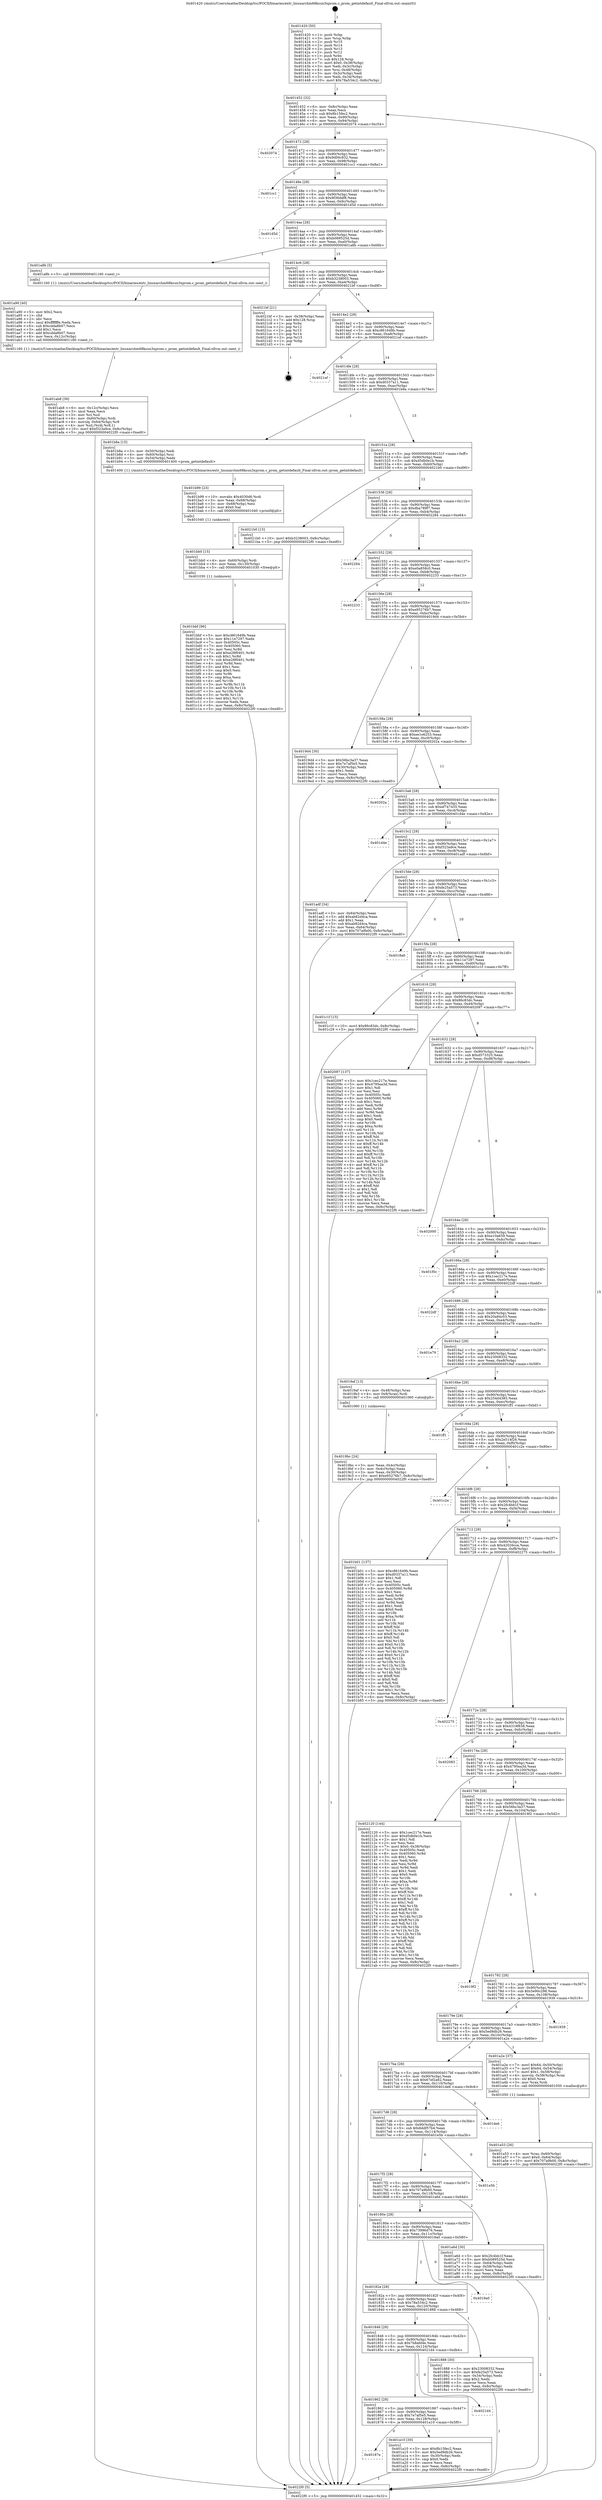 digraph "0x401420" {
  label = "0x401420 (/mnt/c/Users/mathe/Desktop/tcc/POCII/binaries/extr_linuxarchm68ksun3xprom.c_prom_getintdefault_Final-ollvm.out::main(0))"
  labelloc = "t"
  node[shape=record]

  Entry [label="",width=0.3,height=0.3,shape=circle,fillcolor=black,style=filled]
  "0x401452" [label="{
     0x401452 [32]\l
     | [instrs]\l
     &nbsp;&nbsp;0x401452 \<+6\>: mov -0x8c(%rbp),%eax\l
     &nbsp;&nbsp;0x401458 \<+2\>: mov %eax,%ecx\l
     &nbsp;&nbsp;0x40145a \<+6\>: sub $0x8b15fec2,%ecx\l
     &nbsp;&nbsp;0x401460 \<+6\>: mov %eax,-0x90(%rbp)\l
     &nbsp;&nbsp;0x401466 \<+6\>: mov %ecx,-0x94(%rbp)\l
     &nbsp;&nbsp;0x40146c \<+6\>: je 0000000000402074 \<main+0xc54\>\l
  }"]
  "0x402074" [label="{
     0x402074\l
  }", style=dashed]
  "0x401472" [label="{
     0x401472 [28]\l
     | [instrs]\l
     &nbsp;&nbsp;0x401472 \<+5\>: jmp 0000000000401477 \<main+0x57\>\l
     &nbsp;&nbsp;0x401477 \<+6\>: mov -0x90(%rbp),%eax\l
     &nbsp;&nbsp;0x40147d \<+5\>: sub $0x9d00c932,%eax\l
     &nbsp;&nbsp;0x401482 \<+6\>: mov %eax,-0x98(%rbp)\l
     &nbsp;&nbsp;0x401488 \<+6\>: je 0000000000401cc1 \<main+0x8a1\>\l
  }"]
  Exit [label="",width=0.3,height=0.3,shape=circle,fillcolor=black,style=filled,peripheries=2]
  "0x401cc1" [label="{
     0x401cc1\l
  }", style=dashed]
  "0x40148e" [label="{
     0x40148e [28]\l
     | [instrs]\l
     &nbsp;&nbsp;0x40148e \<+5\>: jmp 0000000000401493 \<main+0x73\>\l
     &nbsp;&nbsp;0x401493 \<+6\>: mov -0x90(%rbp),%eax\l
     &nbsp;&nbsp;0x401499 \<+5\>: sub $0x9f36ddf8,%eax\l
     &nbsp;&nbsp;0x40149e \<+6\>: mov %eax,-0x9c(%rbp)\l
     &nbsp;&nbsp;0x4014a4 \<+6\>: je 0000000000401d5d \<main+0x93d\>\l
  }"]
  "0x401bbf" [label="{
     0x401bbf [96]\l
     | [instrs]\l
     &nbsp;&nbsp;0x401bbf \<+5\>: mov $0xc861649b,%eax\l
     &nbsp;&nbsp;0x401bc4 \<+5\>: mov $0x11e7297,%edx\l
     &nbsp;&nbsp;0x401bc9 \<+7\>: mov 0x40505c,%esi\l
     &nbsp;&nbsp;0x401bd0 \<+7\>: mov 0x405060,%ecx\l
     &nbsp;&nbsp;0x401bd7 \<+3\>: mov %esi,%r8d\l
     &nbsp;&nbsp;0x401bda \<+7\>: add $0xe28f0401,%r8d\l
     &nbsp;&nbsp;0x401be1 \<+4\>: sub $0x1,%r8d\l
     &nbsp;&nbsp;0x401be5 \<+7\>: sub $0xe28f0401,%r8d\l
     &nbsp;&nbsp;0x401bec \<+4\>: imul %r8d,%esi\l
     &nbsp;&nbsp;0x401bf0 \<+3\>: and $0x1,%esi\l
     &nbsp;&nbsp;0x401bf3 \<+3\>: cmp $0x0,%esi\l
     &nbsp;&nbsp;0x401bf6 \<+4\>: sete %r9b\l
     &nbsp;&nbsp;0x401bfa \<+3\>: cmp $0xa,%ecx\l
     &nbsp;&nbsp;0x401bfd \<+4\>: setl %r10b\l
     &nbsp;&nbsp;0x401c01 \<+3\>: mov %r9b,%r11b\l
     &nbsp;&nbsp;0x401c04 \<+3\>: and %r10b,%r11b\l
     &nbsp;&nbsp;0x401c07 \<+3\>: xor %r10b,%r9b\l
     &nbsp;&nbsp;0x401c0a \<+3\>: or %r9b,%r11b\l
     &nbsp;&nbsp;0x401c0d \<+4\>: test $0x1,%r11b\l
     &nbsp;&nbsp;0x401c11 \<+3\>: cmovne %edx,%eax\l
     &nbsp;&nbsp;0x401c14 \<+6\>: mov %eax,-0x8c(%rbp)\l
     &nbsp;&nbsp;0x401c1a \<+5\>: jmp 00000000004022f0 \<main+0xed0\>\l
  }"]
  "0x401d5d" [label="{
     0x401d5d\l
  }", style=dashed]
  "0x4014aa" [label="{
     0x4014aa [28]\l
     | [instrs]\l
     &nbsp;&nbsp;0x4014aa \<+5\>: jmp 00000000004014af \<main+0x8f\>\l
     &nbsp;&nbsp;0x4014af \<+6\>: mov -0x90(%rbp),%eax\l
     &nbsp;&nbsp;0x4014b5 \<+5\>: sub $0xb089525d,%eax\l
     &nbsp;&nbsp;0x4014ba \<+6\>: mov %eax,-0xa0(%rbp)\l
     &nbsp;&nbsp;0x4014c0 \<+6\>: je 0000000000401a8b \<main+0x66b\>\l
  }"]
  "0x401bb0" [label="{
     0x401bb0 [15]\l
     | [instrs]\l
     &nbsp;&nbsp;0x401bb0 \<+4\>: mov -0x60(%rbp),%rdi\l
     &nbsp;&nbsp;0x401bb4 \<+6\>: mov %eax,-0x130(%rbp)\l
     &nbsp;&nbsp;0x401bba \<+5\>: call 0000000000401030 \<free@plt\>\l
     | [calls]\l
     &nbsp;&nbsp;0x401030 \{1\} (unknown)\l
  }"]
  "0x401a8b" [label="{
     0x401a8b [5]\l
     | [instrs]\l
     &nbsp;&nbsp;0x401a8b \<+5\>: call 0000000000401160 \<next_i\>\l
     | [calls]\l
     &nbsp;&nbsp;0x401160 \{1\} (/mnt/c/Users/mathe/Desktop/tcc/POCII/binaries/extr_linuxarchm68ksun3xprom.c_prom_getintdefault_Final-ollvm.out::next_i)\l
  }"]
  "0x4014c6" [label="{
     0x4014c6 [28]\l
     | [instrs]\l
     &nbsp;&nbsp;0x4014c6 \<+5\>: jmp 00000000004014cb \<main+0xab\>\l
     &nbsp;&nbsp;0x4014cb \<+6\>: mov -0x90(%rbp),%eax\l
     &nbsp;&nbsp;0x4014d1 \<+5\>: sub $0xb3238003,%eax\l
     &nbsp;&nbsp;0x4014d6 \<+6\>: mov %eax,-0xa4(%rbp)\l
     &nbsp;&nbsp;0x4014dc \<+6\>: je 00000000004021bf \<main+0xd9f\>\l
  }"]
  "0x401b99" [label="{
     0x401b99 [23]\l
     | [instrs]\l
     &nbsp;&nbsp;0x401b99 \<+10\>: movabs $0x4030d6,%rdi\l
     &nbsp;&nbsp;0x401ba3 \<+3\>: mov %eax,-0x68(%rbp)\l
     &nbsp;&nbsp;0x401ba6 \<+3\>: mov -0x68(%rbp),%esi\l
     &nbsp;&nbsp;0x401ba9 \<+2\>: mov $0x0,%al\l
     &nbsp;&nbsp;0x401bab \<+5\>: call 0000000000401040 \<printf@plt\>\l
     | [calls]\l
     &nbsp;&nbsp;0x401040 \{1\} (unknown)\l
  }"]
  "0x4021bf" [label="{
     0x4021bf [21]\l
     | [instrs]\l
     &nbsp;&nbsp;0x4021bf \<+3\>: mov -0x38(%rbp),%eax\l
     &nbsp;&nbsp;0x4021c2 \<+7\>: add $0x128,%rsp\l
     &nbsp;&nbsp;0x4021c9 \<+1\>: pop %rbx\l
     &nbsp;&nbsp;0x4021ca \<+2\>: pop %r12\l
     &nbsp;&nbsp;0x4021cc \<+2\>: pop %r13\l
     &nbsp;&nbsp;0x4021ce \<+2\>: pop %r14\l
     &nbsp;&nbsp;0x4021d0 \<+2\>: pop %r15\l
     &nbsp;&nbsp;0x4021d2 \<+1\>: pop %rbp\l
     &nbsp;&nbsp;0x4021d3 \<+1\>: ret\l
  }"]
  "0x4014e2" [label="{
     0x4014e2 [28]\l
     | [instrs]\l
     &nbsp;&nbsp;0x4014e2 \<+5\>: jmp 00000000004014e7 \<main+0xc7\>\l
     &nbsp;&nbsp;0x4014e7 \<+6\>: mov -0x90(%rbp),%eax\l
     &nbsp;&nbsp;0x4014ed \<+5\>: sub $0xc861649b,%eax\l
     &nbsp;&nbsp;0x4014f2 \<+6\>: mov %eax,-0xa8(%rbp)\l
     &nbsp;&nbsp;0x4014f8 \<+6\>: je 00000000004021ef \<main+0xdcf\>\l
  }"]
  "0x401ab8" [label="{
     0x401ab8 [39]\l
     | [instrs]\l
     &nbsp;&nbsp;0x401ab8 \<+6\>: mov -0x12c(%rbp),%ecx\l
     &nbsp;&nbsp;0x401abe \<+3\>: imul %eax,%ecx\l
     &nbsp;&nbsp;0x401ac1 \<+3\>: mov %cl,%sil\l
     &nbsp;&nbsp;0x401ac4 \<+4\>: mov -0x60(%rbp),%rdi\l
     &nbsp;&nbsp;0x401ac8 \<+4\>: movslq -0x64(%rbp),%r8\l
     &nbsp;&nbsp;0x401acc \<+4\>: mov %sil,(%rdi,%r8,1)\l
     &nbsp;&nbsp;0x401ad0 \<+10\>: movl $0xf323a9ce,-0x8c(%rbp)\l
     &nbsp;&nbsp;0x401ada \<+5\>: jmp 00000000004022f0 \<main+0xed0\>\l
  }"]
  "0x4021ef" [label="{
     0x4021ef\l
  }", style=dashed]
  "0x4014fe" [label="{
     0x4014fe [28]\l
     | [instrs]\l
     &nbsp;&nbsp;0x4014fe \<+5\>: jmp 0000000000401503 \<main+0xe3\>\l
     &nbsp;&nbsp;0x401503 \<+6\>: mov -0x90(%rbp),%eax\l
     &nbsp;&nbsp;0x401509 \<+5\>: sub $0xd0337a11,%eax\l
     &nbsp;&nbsp;0x40150e \<+6\>: mov %eax,-0xac(%rbp)\l
     &nbsp;&nbsp;0x401514 \<+6\>: je 0000000000401b8a \<main+0x76a\>\l
  }"]
  "0x401a90" [label="{
     0x401a90 [40]\l
     | [instrs]\l
     &nbsp;&nbsp;0x401a90 \<+5\>: mov $0x2,%ecx\l
     &nbsp;&nbsp;0x401a95 \<+1\>: cltd\l
     &nbsp;&nbsp;0x401a96 \<+2\>: idiv %ecx\l
     &nbsp;&nbsp;0x401a98 \<+6\>: imul $0xfffffffe,%edx,%ecx\l
     &nbsp;&nbsp;0x401a9e \<+6\>: sub $0xcdda8b07,%ecx\l
     &nbsp;&nbsp;0x401aa4 \<+3\>: add $0x1,%ecx\l
     &nbsp;&nbsp;0x401aa7 \<+6\>: add $0xcdda8b07,%ecx\l
     &nbsp;&nbsp;0x401aad \<+6\>: mov %ecx,-0x12c(%rbp)\l
     &nbsp;&nbsp;0x401ab3 \<+5\>: call 0000000000401160 \<next_i\>\l
     | [calls]\l
     &nbsp;&nbsp;0x401160 \{1\} (/mnt/c/Users/mathe/Desktop/tcc/POCII/binaries/extr_linuxarchm68ksun3xprom.c_prom_getintdefault_Final-ollvm.out::next_i)\l
  }"]
  "0x401b8a" [label="{
     0x401b8a [15]\l
     | [instrs]\l
     &nbsp;&nbsp;0x401b8a \<+3\>: mov -0x50(%rbp),%edi\l
     &nbsp;&nbsp;0x401b8d \<+4\>: mov -0x60(%rbp),%rsi\l
     &nbsp;&nbsp;0x401b91 \<+3\>: mov -0x54(%rbp),%edx\l
     &nbsp;&nbsp;0x401b94 \<+5\>: call 0000000000401400 \<prom_getintdefault\>\l
     | [calls]\l
     &nbsp;&nbsp;0x401400 \{1\} (/mnt/c/Users/mathe/Desktop/tcc/POCII/binaries/extr_linuxarchm68ksun3xprom.c_prom_getintdefault_Final-ollvm.out::prom_getintdefault)\l
  }"]
  "0x40151a" [label="{
     0x40151a [28]\l
     | [instrs]\l
     &nbsp;&nbsp;0x40151a \<+5\>: jmp 000000000040151f \<main+0xff\>\l
     &nbsp;&nbsp;0x40151f \<+6\>: mov -0x90(%rbp),%eax\l
     &nbsp;&nbsp;0x401525 \<+5\>: sub $0xd5db0e1b,%eax\l
     &nbsp;&nbsp;0x40152a \<+6\>: mov %eax,-0xb0(%rbp)\l
     &nbsp;&nbsp;0x401530 \<+6\>: je 00000000004021b0 \<main+0xd90\>\l
  }"]
  "0x401a53" [label="{
     0x401a53 [26]\l
     | [instrs]\l
     &nbsp;&nbsp;0x401a53 \<+4\>: mov %rax,-0x60(%rbp)\l
     &nbsp;&nbsp;0x401a57 \<+7\>: movl $0x0,-0x64(%rbp)\l
     &nbsp;&nbsp;0x401a5e \<+10\>: movl $0x707a9b00,-0x8c(%rbp)\l
     &nbsp;&nbsp;0x401a68 \<+5\>: jmp 00000000004022f0 \<main+0xed0\>\l
  }"]
  "0x4021b0" [label="{
     0x4021b0 [15]\l
     | [instrs]\l
     &nbsp;&nbsp;0x4021b0 \<+10\>: movl $0xb3238003,-0x8c(%rbp)\l
     &nbsp;&nbsp;0x4021ba \<+5\>: jmp 00000000004022f0 \<main+0xed0\>\l
  }"]
  "0x401536" [label="{
     0x401536 [28]\l
     | [instrs]\l
     &nbsp;&nbsp;0x401536 \<+5\>: jmp 000000000040153b \<main+0x11b\>\l
     &nbsp;&nbsp;0x40153b \<+6\>: mov -0x90(%rbp),%eax\l
     &nbsp;&nbsp;0x401541 \<+5\>: sub $0xdba789f7,%eax\l
     &nbsp;&nbsp;0x401546 \<+6\>: mov %eax,-0xb4(%rbp)\l
     &nbsp;&nbsp;0x40154c \<+6\>: je 0000000000402284 \<main+0xe64\>\l
  }"]
  "0x40187e" [label="{
     0x40187e\l
  }", style=dashed]
  "0x402284" [label="{
     0x402284\l
  }", style=dashed]
  "0x401552" [label="{
     0x401552 [28]\l
     | [instrs]\l
     &nbsp;&nbsp;0x401552 \<+5\>: jmp 0000000000401557 \<main+0x137\>\l
     &nbsp;&nbsp;0x401557 \<+6\>: mov -0x90(%rbp),%eax\l
     &nbsp;&nbsp;0x40155d \<+5\>: sub $0xe0a858c0,%eax\l
     &nbsp;&nbsp;0x401562 \<+6\>: mov %eax,-0xb8(%rbp)\l
     &nbsp;&nbsp;0x401568 \<+6\>: je 0000000000402233 \<main+0xe13\>\l
  }"]
  "0x401a10" [label="{
     0x401a10 [30]\l
     | [instrs]\l
     &nbsp;&nbsp;0x401a10 \<+5\>: mov $0x8b15fec2,%eax\l
     &nbsp;&nbsp;0x401a15 \<+5\>: mov $0x5ed9db26,%ecx\l
     &nbsp;&nbsp;0x401a1a \<+3\>: mov -0x30(%rbp),%edx\l
     &nbsp;&nbsp;0x401a1d \<+3\>: cmp $0x0,%edx\l
     &nbsp;&nbsp;0x401a20 \<+3\>: cmove %ecx,%eax\l
     &nbsp;&nbsp;0x401a23 \<+6\>: mov %eax,-0x8c(%rbp)\l
     &nbsp;&nbsp;0x401a29 \<+5\>: jmp 00000000004022f0 \<main+0xed0\>\l
  }"]
  "0x402233" [label="{
     0x402233\l
  }", style=dashed]
  "0x40156e" [label="{
     0x40156e [28]\l
     | [instrs]\l
     &nbsp;&nbsp;0x40156e \<+5\>: jmp 0000000000401573 \<main+0x153\>\l
     &nbsp;&nbsp;0x401573 \<+6\>: mov -0x90(%rbp),%eax\l
     &nbsp;&nbsp;0x401579 \<+5\>: sub $0xe95276b7,%eax\l
     &nbsp;&nbsp;0x40157e \<+6\>: mov %eax,-0xbc(%rbp)\l
     &nbsp;&nbsp;0x401584 \<+6\>: je 00000000004019d4 \<main+0x5b4\>\l
  }"]
  "0x401862" [label="{
     0x401862 [28]\l
     | [instrs]\l
     &nbsp;&nbsp;0x401862 \<+5\>: jmp 0000000000401867 \<main+0x447\>\l
     &nbsp;&nbsp;0x401867 \<+6\>: mov -0x90(%rbp),%eax\l
     &nbsp;&nbsp;0x40186d \<+5\>: sub $0x7e7af5e5,%eax\l
     &nbsp;&nbsp;0x401872 \<+6\>: mov %eax,-0x128(%rbp)\l
     &nbsp;&nbsp;0x401878 \<+6\>: je 0000000000401a10 \<main+0x5f0\>\l
  }"]
  "0x4019d4" [label="{
     0x4019d4 [30]\l
     | [instrs]\l
     &nbsp;&nbsp;0x4019d4 \<+5\>: mov $0x56bc3a37,%eax\l
     &nbsp;&nbsp;0x4019d9 \<+5\>: mov $0x7e7af5e5,%ecx\l
     &nbsp;&nbsp;0x4019de \<+3\>: mov -0x30(%rbp),%edx\l
     &nbsp;&nbsp;0x4019e1 \<+3\>: cmp $0x1,%edx\l
     &nbsp;&nbsp;0x4019e4 \<+3\>: cmovl %ecx,%eax\l
     &nbsp;&nbsp;0x4019e7 \<+6\>: mov %eax,-0x8c(%rbp)\l
     &nbsp;&nbsp;0x4019ed \<+5\>: jmp 00000000004022f0 \<main+0xed0\>\l
  }"]
  "0x40158a" [label="{
     0x40158a [28]\l
     | [instrs]\l
     &nbsp;&nbsp;0x40158a \<+5\>: jmp 000000000040158f \<main+0x16f\>\l
     &nbsp;&nbsp;0x40158f \<+6\>: mov -0x90(%rbp),%eax\l
     &nbsp;&nbsp;0x401595 \<+5\>: sub $0xee1e6253,%eax\l
     &nbsp;&nbsp;0x40159a \<+6\>: mov %eax,-0xc0(%rbp)\l
     &nbsp;&nbsp;0x4015a0 \<+6\>: je 000000000040202a \<main+0xc0a\>\l
  }"]
  "0x4021d4" [label="{
     0x4021d4\l
  }", style=dashed]
  "0x40202a" [label="{
     0x40202a\l
  }", style=dashed]
  "0x4015a6" [label="{
     0x4015a6 [28]\l
     | [instrs]\l
     &nbsp;&nbsp;0x4015a6 \<+5\>: jmp 00000000004015ab \<main+0x18b\>\l
     &nbsp;&nbsp;0x4015ab \<+6\>: mov -0x90(%rbp),%eax\l
     &nbsp;&nbsp;0x4015b1 \<+5\>: sub $0xef747435,%eax\l
     &nbsp;&nbsp;0x4015b6 \<+6\>: mov %eax,-0xc4(%rbp)\l
     &nbsp;&nbsp;0x4015bc \<+6\>: je 0000000000401d4e \<main+0x92e\>\l
  }"]
  "0x4019bc" [label="{
     0x4019bc [24]\l
     | [instrs]\l
     &nbsp;&nbsp;0x4019bc \<+3\>: mov %eax,-0x4c(%rbp)\l
     &nbsp;&nbsp;0x4019bf \<+3\>: mov -0x4c(%rbp),%eax\l
     &nbsp;&nbsp;0x4019c2 \<+3\>: mov %eax,-0x30(%rbp)\l
     &nbsp;&nbsp;0x4019c5 \<+10\>: movl $0xe95276b7,-0x8c(%rbp)\l
     &nbsp;&nbsp;0x4019cf \<+5\>: jmp 00000000004022f0 \<main+0xed0\>\l
  }"]
  "0x401d4e" [label="{
     0x401d4e\l
  }", style=dashed]
  "0x4015c2" [label="{
     0x4015c2 [28]\l
     | [instrs]\l
     &nbsp;&nbsp;0x4015c2 \<+5\>: jmp 00000000004015c7 \<main+0x1a7\>\l
     &nbsp;&nbsp;0x4015c7 \<+6\>: mov -0x90(%rbp),%eax\l
     &nbsp;&nbsp;0x4015cd \<+5\>: sub $0xf323a9ce,%eax\l
     &nbsp;&nbsp;0x4015d2 \<+6\>: mov %eax,-0xc8(%rbp)\l
     &nbsp;&nbsp;0x4015d8 \<+6\>: je 0000000000401adf \<main+0x6bf\>\l
  }"]
  "0x401420" [label="{
     0x401420 [50]\l
     | [instrs]\l
     &nbsp;&nbsp;0x401420 \<+1\>: push %rbp\l
     &nbsp;&nbsp;0x401421 \<+3\>: mov %rsp,%rbp\l
     &nbsp;&nbsp;0x401424 \<+2\>: push %r15\l
     &nbsp;&nbsp;0x401426 \<+2\>: push %r14\l
     &nbsp;&nbsp;0x401428 \<+2\>: push %r13\l
     &nbsp;&nbsp;0x40142a \<+2\>: push %r12\l
     &nbsp;&nbsp;0x40142c \<+1\>: push %rbx\l
     &nbsp;&nbsp;0x40142d \<+7\>: sub $0x128,%rsp\l
     &nbsp;&nbsp;0x401434 \<+7\>: movl $0x0,-0x38(%rbp)\l
     &nbsp;&nbsp;0x40143b \<+3\>: mov %edi,-0x3c(%rbp)\l
     &nbsp;&nbsp;0x40143e \<+4\>: mov %rsi,-0x48(%rbp)\l
     &nbsp;&nbsp;0x401442 \<+3\>: mov -0x3c(%rbp),%edi\l
     &nbsp;&nbsp;0x401445 \<+3\>: mov %edi,-0x34(%rbp)\l
     &nbsp;&nbsp;0x401448 \<+10\>: movl $0x78a534c2,-0x8c(%rbp)\l
  }"]
  "0x401adf" [label="{
     0x401adf [34]\l
     | [instrs]\l
     &nbsp;&nbsp;0x401adf \<+3\>: mov -0x64(%rbp),%eax\l
     &nbsp;&nbsp;0x401ae2 \<+5\>: add $0xab82d4ca,%eax\l
     &nbsp;&nbsp;0x401ae7 \<+3\>: add $0x1,%eax\l
     &nbsp;&nbsp;0x401aea \<+5\>: sub $0xab82d4ca,%eax\l
     &nbsp;&nbsp;0x401aef \<+3\>: mov %eax,-0x64(%rbp)\l
     &nbsp;&nbsp;0x401af2 \<+10\>: movl $0x707a9b00,-0x8c(%rbp)\l
     &nbsp;&nbsp;0x401afc \<+5\>: jmp 00000000004022f0 \<main+0xed0\>\l
  }"]
  "0x4015de" [label="{
     0x4015de [28]\l
     | [instrs]\l
     &nbsp;&nbsp;0x4015de \<+5\>: jmp 00000000004015e3 \<main+0x1c3\>\l
     &nbsp;&nbsp;0x4015e3 \<+6\>: mov -0x90(%rbp),%eax\l
     &nbsp;&nbsp;0x4015e9 \<+5\>: sub $0xfe25a573,%eax\l
     &nbsp;&nbsp;0x4015ee \<+6\>: mov %eax,-0xcc(%rbp)\l
     &nbsp;&nbsp;0x4015f4 \<+6\>: je 00000000004018a6 \<main+0x486\>\l
  }"]
  "0x4022f0" [label="{
     0x4022f0 [5]\l
     | [instrs]\l
     &nbsp;&nbsp;0x4022f0 \<+5\>: jmp 0000000000401452 \<main+0x32\>\l
  }"]
  "0x4018a6" [label="{
     0x4018a6\l
  }", style=dashed]
  "0x4015fa" [label="{
     0x4015fa [28]\l
     | [instrs]\l
     &nbsp;&nbsp;0x4015fa \<+5\>: jmp 00000000004015ff \<main+0x1df\>\l
     &nbsp;&nbsp;0x4015ff \<+6\>: mov -0x90(%rbp),%eax\l
     &nbsp;&nbsp;0x401605 \<+5\>: sub $0x11e7297,%eax\l
     &nbsp;&nbsp;0x40160a \<+6\>: mov %eax,-0xd0(%rbp)\l
     &nbsp;&nbsp;0x401610 \<+6\>: je 0000000000401c1f \<main+0x7ff\>\l
  }"]
  "0x401846" [label="{
     0x401846 [28]\l
     | [instrs]\l
     &nbsp;&nbsp;0x401846 \<+5\>: jmp 000000000040184b \<main+0x42b\>\l
     &nbsp;&nbsp;0x40184b \<+6\>: mov -0x90(%rbp),%eax\l
     &nbsp;&nbsp;0x401851 \<+5\>: sub $0x7b8afd4e,%eax\l
     &nbsp;&nbsp;0x401856 \<+6\>: mov %eax,-0x124(%rbp)\l
     &nbsp;&nbsp;0x40185c \<+6\>: je 00000000004021d4 \<main+0xdb4\>\l
  }"]
  "0x401c1f" [label="{
     0x401c1f [15]\l
     | [instrs]\l
     &nbsp;&nbsp;0x401c1f \<+10\>: movl $0x86c83dc,-0x8c(%rbp)\l
     &nbsp;&nbsp;0x401c29 \<+5\>: jmp 00000000004022f0 \<main+0xed0\>\l
  }"]
  "0x401616" [label="{
     0x401616 [28]\l
     | [instrs]\l
     &nbsp;&nbsp;0x401616 \<+5\>: jmp 000000000040161b \<main+0x1fb\>\l
     &nbsp;&nbsp;0x40161b \<+6\>: mov -0x90(%rbp),%eax\l
     &nbsp;&nbsp;0x401621 \<+5\>: sub $0x86c83dc,%eax\l
     &nbsp;&nbsp;0x401626 \<+6\>: mov %eax,-0xd4(%rbp)\l
     &nbsp;&nbsp;0x40162c \<+6\>: je 0000000000402097 \<main+0xc77\>\l
  }"]
  "0x401888" [label="{
     0x401888 [30]\l
     | [instrs]\l
     &nbsp;&nbsp;0x401888 \<+5\>: mov $0x23008332,%eax\l
     &nbsp;&nbsp;0x40188d \<+5\>: mov $0xfe25a573,%ecx\l
     &nbsp;&nbsp;0x401892 \<+3\>: mov -0x34(%rbp),%edx\l
     &nbsp;&nbsp;0x401895 \<+3\>: cmp $0x2,%edx\l
     &nbsp;&nbsp;0x401898 \<+3\>: cmovne %ecx,%eax\l
     &nbsp;&nbsp;0x40189b \<+6\>: mov %eax,-0x8c(%rbp)\l
     &nbsp;&nbsp;0x4018a1 \<+5\>: jmp 00000000004022f0 \<main+0xed0\>\l
  }"]
  "0x402097" [label="{
     0x402097 [137]\l
     | [instrs]\l
     &nbsp;&nbsp;0x402097 \<+5\>: mov $0x1cec217e,%eax\l
     &nbsp;&nbsp;0x40209c \<+5\>: mov $0x4795ea3d,%ecx\l
     &nbsp;&nbsp;0x4020a1 \<+2\>: mov $0x1,%dl\l
     &nbsp;&nbsp;0x4020a3 \<+2\>: xor %esi,%esi\l
     &nbsp;&nbsp;0x4020a5 \<+7\>: mov 0x40505c,%edi\l
     &nbsp;&nbsp;0x4020ac \<+8\>: mov 0x405060,%r8d\l
     &nbsp;&nbsp;0x4020b4 \<+3\>: sub $0x1,%esi\l
     &nbsp;&nbsp;0x4020b7 \<+3\>: mov %edi,%r9d\l
     &nbsp;&nbsp;0x4020ba \<+3\>: add %esi,%r9d\l
     &nbsp;&nbsp;0x4020bd \<+4\>: imul %r9d,%edi\l
     &nbsp;&nbsp;0x4020c1 \<+3\>: and $0x1,%edi\l
     &nbsp;&nbsp;0x4020c4 \<+3\>: cmp $0x0,%edi\l
     &nbsp;&nbsp;0x4020c7 \<+4\>: sete %r10b\l
     &nbsp;&nbsp;0x4020cb \<+4\>: cmp $0xa,%r8d\l
     &nbsp;&nbsp;0x4020cf \<+4\>: setl %r11b\l
     &nbsp;&nbsp;0x4020d3 \<+3\>: mov %r10b,%bl\l
     &nbsp;&nbsp;0x4020d6 \<+3\>: xor $0xff,%bl\l
     &nbsp;&nbsp;0x4020d9 \<+3\>: mov %r11b,%r14b\l
     &nbsp;&nbsp;0x4020dc \<+4\>: xor $0xff,%r14b\l
     &nbsp;&nbsp;0x4020e0 \<+3\>: xor $0x1,%dl\l
     &nbsp;&nbsp;0x4020e3 \<+3\>: mov %bl,%r15b\l
     &nbsp;&nbsp;0x4020e6 \<+4\>: and $0xff,%r15b\l
     &nbsp;&nbsp;0x4020ea \<+3\>: and %dl,%r10b\l
     &nbsp;&nbsp;0x4020ed \<+3\>: mov %r14b,%r12b\l
     &nbsp;&nbsp;0x4020f0 \<+4\>: and $0xff,%r12b\l
     &nbsp;&nbsp;0x4020f4 \<+3\>: and %dl,%r11b\l
     &nbsp;&nbsp;0x4020f7 \<+3\>: or %r10b,%r15b\l
     &nbsp;&nbsp;0x4020fa \<+3\>: or %r11b,%r12b\l
     &nbsp;&nbsp;0x4020fd \<+3\>: xor %r12b,%r15b\l
     &nbsp;&nbsp;0x402100 \<+3\>: or %r14b,%bl\l
     &nbsp;&nbsp;0x402103 \<+3\>: xor $0xff,%bl\l
     &nbsp;&nbsp;0x402106 \<+3\>: or $0x1,%dl\l
     &nbsp;&nbsp;0x402109 \<+2\>: and %dl,%bl\l
     &nbsp;&nbsp;0x40210b \<+3\>: or %bl,%r15b\l
     &nbsp;&nbsp;0x40210e \<+4\>: test $0x1,%r15b\l
     &nbsp;&nbsp;0x402112 \<+3\>: cmovne %ecx,%eax\l
     &nbsp;&nbsp;0x402115 \<+6\>: mov %eax,-0x8c(%rbp)\l
     &nbsp;&nbsp;0x40211b \<+5\>: jmp 00000000004022f0 \<main+0xed0\>\l
  }"]
  "0x401632" [label="{
     0x401632 [28]\l
     | [instrs]\l
     &nbsp;&nbsp;0x401632 \<+5\>: jmp 0000000000401637 \<main+0x217\>\l
     &nbsp;&nbsp;0x401637 \<+6\>: mov -0x90(%rbp),%eax\l
     &nbsp;&nbsp;0x40163d \<+5\>: sub $0xd573325,%eax\l
     &nbsp;&nbsp;0x401642 \<+6\>: mov %eax,-0xd8(%rbp)\l
     &nbsp;&nbsp;0x401648 \<+6\>: je 0000000000402000 \<main+0xbe0\>\l
  }"]
  "0x40182a" [label="{
     0x40182a [28]\l
     | [instrs]\l
     &nbsp;&nbsp;0x40182a \<+5\>: jmp 000000000040182f \<main+0x40f\>\l
     &nbsp;&nbsp;0x40182f \<+6\>: mov -0x90(%rbp),%eax\l
     &nbsp;&nbsp;0x401835 \<+5\>: sub $0x78a534c2,%eax\l
     &nbsp;&nbsp;0x40183a \<+6\>: mov %eax,-0x120(%rbp)\l
     &nbsp;&nbsp;0x401840 \<+6\>: je 0000000000401888 \<main+0x468\>\l
  }"]
  "0x402000" [label="{
     0x402000\l
  }", style=dashed]
  "0x40164e" [label="{
     0x40164e [28]\l
     | [instrs]\l
     &nbsp;&nbsp;0x40164e \<+5\>: jmp 0000000000401653 \<main+0x233\>\l
     &nbsp;&nbsp;0x401653 \<+6\>: mov -0x90(%rbp),%eax\l
     &nbsp;&nbsp;0x401659 \<+5\>: sub $0xe10a659,%eax\l
     &nbsp;&nbsp;0x40165e \<+6\>: mov %eax,-0xdc(%rbp)\l
     &nbsp;&nbsp;0x401664 \<+6\>: je 0000000000401f0c \<main+0xaec\>\l
  }"]
  "0x4019a0" [label="{
     0x4019a0\l
  }", style=dashed]
  "0x401f0c" [label="{
     0x401f0c\l
  }", style=dashed]
  "0x40166a" [label="{
     0x40166a [28]\l
     | [instrs]\l
     &nbsp;&nbsp;0x40166a \<+5\>: jmp 000000000040166f \<main+0x24f\>\l
     &nbsp;&nbsp;0x40166f \<+6\>: mov -0x90(%rbp),%eax\l
     &nbsp;&nbsp;0x401675 \<+5\>: sub $0x1cec217e,%eax\l
     &nbsp;&nbsp;0x40167a \<+6\>: mov %eax,-0xe0(%rbp)\l
     &nbsp;&nbsp;0x401680 \<+6\>: je 00000000004022df \<main+0xebf\>\l
  }"]
  "0x40180e" [label="{
     0x40180e [28]\l
     | [instrs]\l
     &nbsp;&nbsp;0x40180e \<+5\>: jmp 0000000000401813 \<main+0x3f3\>\l
     &nbsp;&nbsp;0x401813 \<+6\>: mov -0x90(%rbp),%eax\l
     &nbsp;&nbsp;0x401819 \<+5\>: sub $0x73996d76,%eax\l
     &nbsp;&nbsp;0x40181e \<+6\>: mov %eax,-0x11c(%rbp)\l
     &nbsp;&nbsp;0x401824 \<+6\>: je 00000000004019a0 \<main+0x580\>\l
  }"]
  "0x4022df" [label="{
     0x4022df\l
  }", style=dashed]
  "0x401686" [label="{
     0x401686 [28]\l
     | [instrs]\l
     &nbsp;&nbsp;0x401686 \<+5\>: jmp 000000000040168b \<main+0x26b\>\l
     &nbsp;&nbsp;0x40168b \<+6\>: mov -0x90(%rbp),%eax\l
     &nbsp;&nbsp;0x401691 \<+5\>: sub $0x20a84c03,%eax\l
     &nbsp;&nbsp;0x401696 \<+6\>: mov %eax,-0xe4(%rbp)\l
     &nbsp;&nbsp;0x40169c \<+6\>: je 0000000000401e79 \<main+0xa59\>\l
  }"]
  "0x401a6d" [label="{
     0x401a6d [30]\l
     | [instrs]\l
     &nbsp;&nbsp;0x401a6d \<+5\>: mov $0x2fc4bb1f,%eax\l
     &nbsp;&nbsp;0x401a72 \<+5\>: mov $0xb089525d,%ecx\l
     &nbsp;&nbsp;0x401a77 \<+3\>: mov -0x64(%rbp),%edx\l
     &nbsp;&nbsp;0x401a7a \<+3\>: cmp -0x58(%rbp),%edx\l
     &nbsp;&nbsp;0x401a7d \<+3\>: cmovl %ecx,%eax\l
     &nbsp;&nbsp;0x401a80 \<+6\>: mov %eax,-0x8c(%rbp)\l
     &nbsp;&nbsp;0x401a86 \<+5\>: jmp 00000000004022f0 \<main+0xed0\>\l
  }"]
  "0x401e79" [label="{
     0x401e79\l
  }", style=dashed]
  "0x4016a2" [label="{
     0x4016a2 [28]\l
     | [instrs]\l
     &nbsp;&nbsp;0x4016a2 \<+5\>: jmp 00000000004016a7 \<main+0x287\>\l
     &nbsp;&nbsp;0x4016a7 \<+6\>: mov -0x90(%rbp),%eax\l
     &nbsp;&nbsp;0x4016ad \<+5\>: sub $0x23008332,%eax\l
     &nbsp;&nbsp;0x4016b2 \<+6\>: mov %eax,-0xe8(%rbp)\l
     &nbsp;&nbsp;0x4016b8 \<+6\>: je 00000000004019af \<main+0x58f\>\l
  }"]
  "0x4017f2" [label="{
     0x4017f2 [28]\l
     | [instrs]\l
     &nbsp;&nbsp;0x4017f2 \<+5\>: jmp 00000000004017f7 \<main+0x3d7\>\l
     &nbsp;&nbsp;0x4017f7 \<+6\>: mov -0x90(%rbp),%eax\l
     &nbsp;&nbsp;0x4017fd \<+5\>: sub $0x707a9b00,%eax\l
     &nbsp;&nbsp;0x401802 \<+6\>: mov %eax,-0x118(%rbp)\l
     &nbsp;&nbsp;0x401808 \<+6\>: je 0000000000401a6d \<main+0x64d\>\l
  }"]
  "0x4019af" [label="{
     0x4019af [13]\l
     | [instrs]\l
     &nbsp;&nbsp;0x4019af \<+4\>: mov -0x48(%rbp),%rax\l
     &nbsp;&nbsp;0x4019b3 \<+4\>: mov 0x8(%rax),%rdi\l
     &nbsp;&nbsp;0x4019b7 \<+5\>: call 0000000000401060 \<atoi@plt\>\l
     | [calls]\l
     &nbsp;&nbsp;0x401060 \{1\} (unknown)\l
  }"]
  "0x4016be" [label="{
     0x4016be [28]\l
     | [instrs]\l
     &nbsp;&nbsp;0x4016be \<+5\>: jmp 00000000004016c3 \<main+0x2a3\>\l
     &nbsp;&nbsp;0x4016c3 \<+6\>: mov -0x90(%rbp),%eax\l
     &nbsp;&nbsp;0x4016c9 \<+5\>: sub $0x254d4385,%eax\l
     &nbsp;&nbsp;0x4016ce \<+6\>: mov %eax,-0xec(%rbp)\l
     &nbsp;&nbsp;0x4016d4 \<+6\>: je 0000000000401ff1 \<main+0xbd1\>\l
  }"]
  "0x401e5b" [label="{
     0x401e5b\l
  }", style=dashed]
  "0x401ff1" [label="{
     0x401ff1\l
  }", style=dashed]
  "0x4016da" [label="{
     0x4016da [28]\l
     | [instrs]\l
     &nbsp;&nbsp;0x4016da \<+5\>: jmp 00000000004016df \<main+0x2bf\>\l
     &nbsp;&nbsp;0x4016df \<+6\>: mov -0x90(%rbp),%eax\l
     &nbsp;&nbsp;0x4016e5 \<+5\>: sub $0x2e514f26,%eax\l
     &nbsp;&nbsp;0x4016ea \<+6\>: mov %eax,-0xf0(%rbp)\l
     &nbsp;&nbsp;0x4016f0 \<+6\>: je 0000000000401c2e \<main+0x80e\>\l
  }"]
  "0x4017d6" [label="{
     0x4017d6 [28]\l
     | [instrs]\l
     &nbsp;&nbsp;0x4017d6 \<+5\>: jmp 00000000004017db \<main+0x3bb\>\l
     &nbsp;&nbsp;0x4017db \<+6\>: mov -0x90(%rbp),%eax\l
     &nbsp;&nbsp;0x4017e1 \<+5\>: sub $0x6ddf57b4,%eax\l
     &nbsp;&nbsp;0x4017e6 \<+6\>: mov %eax,-0x114(%rbp)\l
     &nbsp;&nbsp;0x4017ec \<+6\>: je 0000000000401e5b \<main+0xa3b\>\l
  }"]
  "0x401c2e" [label="{
     0x401c2e\l
  }", style=dashed]
  "0x4016f6" [label="{
     0x4016f6 [28]\l
     | [instrs]\l
     &nbsp;&nbsp;0x4016f6 \<+5\>: jmp 00000000004016fb \<main+0x2db\>\l
     &nbsp;&nbsp;0x4016fb \<+6\>: mov -0x90(%rbp),%eax\l
     &nbsp;&nbsp;0x401701 \<+5\>: sub $0x2fc4bb1f,%eax\l
     &nbsp;&nbsp;0x401706 \<+6\>: mov %eax,-0xf4(%rbp)\l
     &nbsp;&nbsp;0x40170c \<+6\>: je 0000000000401b01 \<main+0x6e1\>\l
  }"]
  "0x401de6" [label="{
     0x401de6\l
  }", style=dashed]
  "0x401b01" [label="{
     0x401b01 [137]\l
     | [instrs]\l
     &nbsp;&nbsp;0x401b01 \<+5\>: mov $0xc861649b,%eax\l
     &nbsp;&nbsp;0x401b06 \<+5\>: mov $0xd0337a11,%ecx\l
     &nbsp;&nbsp;0x401b0b \<+2\>: mov $0x1,%dl\l
     &nbsp;&nbsp;0x401b0d \<+2\>: xor %esi,%esi\l
     &nbsp;&nbsp;0x401b0f \<+7\>: mov 0x40505c,%edi\l
     &nbsp;&nbsp;0x401b16 \<+8\>: mov 0x405060,%r8d\l
     &nbsp;&nbsp;0x401b1e \<+3\>: sub $0x1,%esi\l
     &nbsp;&nbsp;0x401b21 \<+3\>: mov %edi,%r9d\l
     &nbsp;&nbsp;0x401b24 \<+3\>: add %esi,%r9d\l
     &nbsp;&nbsp;0x401b27 \<+4\>: imul %r9d,%edi\l
     &nbsp;&nbsp;0x401b2b \<+3\>: and $0x1,%edi\l
     &nbsp;&nbsp;0x401b2e \<+3\>: cmp $0x0,%edi\l
     &nbsp;&nbsp;0x401b31 \<+4\>: sete %r10b\l
     &nbsp;&nbsp;0x401b35 \<+4\>: cmp $0xa,%r8d\l
     &nbsp;&nbsp;0x401b39 \<+4\>: setl %r11b\l
     &nbsp;&nbsp;0x401b3d \<+3\>: mov %r10b,%bl\l
     &nbsp;&nbsp;0x401b40 \<+3\>: xor $0xff,%bl\l
     &nbsp;&nbsp;0x401b43 \<+3\>: mov %r11b,%r14b\l
     &nbsp;&nbsp;0x401b46 \<+4\>: xor $0xff,%r14b\l
     &nbsp;&nbsp;0x401b4a \<+3\>: xor $0x0,%dl\l
     &nbsp;&nbsp;0x401b4d \<+3\>: mov %bl,%r15b\l
     &nbsp;&nbsp;0x401b50 \<+4\>: and $0x0,%r15b\l
     &nbsp;&nbsp;0x401b54 \<+3\>: and %dl,%r10b\l
     &nbsp;&nbsp;0x401b57 \<+3\>: mov %r14b,%r12b\l
     &nbsp;&nbsp;0x401b5a \<+4\>: and $0x0,%r12b\l
     &nbsp;&nbsp;0x401b5e \<+3\>: and %dl,%r11b\l
     &nbsp;&nbsp;0x401b61 \<+3\>: or %r10b,%r15b\l
     &nbsp;&nbsp;0x401b64 \<+3\>: or %r11b,%r12b\l
     &nbsp;&nbsp;0x401b67 \<+3\>: xor %r12b,%r15b\l
     &nbsp;&nbsp;0x401b6a \<+3\>: or %r14b,%bl\l
     &nbsp;&nbsp;0x401b6d \<+3\>: xor $0xff,%bl\l
     &nbsp;&nbsp;0x401b70 \<+3\>: or $0x0,%dl\l
     &nbsp;&nbsp;0x401b73 \<+2\>: and %dl,%bl\l
     &nbsp;&nbsp;0x401b75 \<+3\>: or %bl,%r15b\l
     &nbsp;&nbsp;0x401b78 \<+4\>: test $0x1,%r15b\l
     &nbsp;&nbsp;0x401b7c \<+3\>: cmovne %ecx,%eax\l
     &nbsp;&nbsp;0x401b7f \<+6\>: mov %eax,-0x8c(%rbp)\l
     &nbsp;&nbsp;0x401b85 \<+5\>: jmp 00000000004022f0 \<main+0xed0\>\l
  }"]
  "0x401712" [label="{
     0x401712 [28]\l
     | [instrs]\l
     &nbsp;&nbsp;0x401712 \<+5\>: jmp 0000000000401717 \<main+0x2f7\>\l
     &nbsp;&nbsp;0x401717 \<+6\>: mov -0x90(%rbp),%eax\l
     &nbsp;&nbsp;0x40171d \<+5\>: sub $0x42026cce,%eax\l
     &nbsp;&nbsp;0x401722 \<+6\>: mov %eax,-0xf8(%rbp)\l
     &nbsp;&nbsp;0x401728 \<+6\>: je 0000000000402275 \<main+0xe55\>\l
  }"]
  "0x4017ba" [label="{
     0x4017ba [28]\l
     | [instrs]\l
     &nbsp;&nbsp;0x4017ba \<+5\>: jmp 00000000004017bf \<main+0x39f\>\l
     &nbsp;&nbsp;0x4017bf \<+6\>: mov -0x90(%rbp),%eax\l
     &nbsp;&nbsp;0x4017c5 \<+5\>: sub $0x67ef2a62,%eax\l
     &nbsp;&nbsp;0x4017ca \<+6\>: mov %eax,-0x110(%rbp)\l
     &nbsp;&nbsp;0x4017d0 \<+6\>: je 0000000000401de6 \<main+0x9c6\>\l
  }"]
  "0x402275" [label="{
     0x402275\l
  }", style=dashed]
  "0x40172e" [label="{
     0x40172e [28]\l
     | [instrs]\l
     &nbsp;&nbsp;0x40172e \<+5\>: jmp 0000000000401733 \<main+0x313\>\l
     &nbsp;&nbsp;0x401733 \<+6\>: mov -0x90(%rbp),%eax\l
     &nbsp;&nbsp;0x401739 \<+5\>: sub $0x4319f838,%eax\l
     &nbsp;&nbsp;0x40173e \<+6\>: mov %eax,-0xfc(%rbp)\l
     &nbsp;&nbsp;0x401744 \<+6\>: je 0000000000402083 \<main+0xc63\>\l
  }"]
  "0x401a2e" [label="{
     0x401a2e [37]\l
     | [instrs]\l
     &nbsp;&nbsp;0x401a2e \<+7\>: movl $0x64,-0x50(%rbp)\l
     &nbsp;&nbsp;0x401a35 \<+7\>: movl $0x64,-0x54(%rbp)\l
     &nbsp;&nbsp;0x401a3c \<+7\>: movl $0x1,-0x58(%rbp)\l
     &nbsp;&nbsp;0x401a43 \<+4\>: movslq -0x58(%rbp),%rax\l
     &nbsp;&nbsp;0x401a47 \<+4\>: shl $0x0,%rax\l
     &nbsp;&nbsp;0x401a4b \<+3\>: mov %rax,%rdi\l
     &nbsp;&nbsp;0x401a4e \<+5\>: call 0000000000401050 \<malloc@plt\>\l
     | [calls]\l
     &nbsp;&nbsp;0x401050 \{1\} (unknown)\l
  }"]
  "0x402083" [label="{
     0x402083\l
  }", style=dashed]
  "0x40174a" [label="{
     0x40174a [28]\l
     | [instrs]\l
     &nbsp;&nbsp;0x40174a \<+5\>: jmp 000000000040174f \<main+0x32f\>\l
     &nbsp;&nbsp;0x40174f \<+6\>: mov -0x90(%rbp),%eax\l
     &nbsp;&nbsp;0x401755 \<+5\>: sub $0x4795ea3d,%eax\l
     &nbsp;&nbsp;0x40175a \<+6\>: mov %eax,-0x100(%rbp)\l
     &nbsp;&nbsp;0x401760 \<+6\>: je 0000000000402120 \<main+0xd00\>\l
  }"]
  "0x40179e" [label="{
     0x40179e [28]\l
     | [instrs]\l
     &nbsp;&nbsp;0x40179e \<+5\>: jmp 00000000004017a3 \<main+0x383\>\l
     &nbsp;&nbsp;0x4017a3 \<+6\>: mov -0x90(%rbp),%eax\l
     &nbsp;&nbsp;0x4017a9 \<+5\>: sub $0x5ed9db26,%eax\l
     &nbsp;&nbsp;0x4017ae \<+6\>: mov %eax,-0x10c(%rbp)\l
     &nbsp;&nbsp;0x4017b4 \<+6\>: je 0000000000401a2e \<main+0x60e\>\l
  }"]
  "0x402120" [label="{
     0x402120 [144]\l
     | [instrs]\l
     &nbsp;&nbsp;0x402120 \<+5\>: mov $0x1cec217e,%eax\l
     &nbsp;&nbsp;0x402125 \<+5\>: mov $0xd5db0e1b,%ecx\l
     &nbsp;&nbsp;0x40212a \<+2\>: mov $0x1,%dl\l
     &nbsp;&nbsp;0x40212c \<+2\>: xor %esi,%esi\l
     &nbsp;&nbsp;0x40212e \<+7\>: movl $0x0,-0x38(%rbp)\l
     &nbsp;&nbsp;0x402135 \<+7\>: mov 0x40505c,%edi\l
     &nbsp;&nbsp;0x40213c \<+8\>: mov 0x405060,%r8d\l
     &nbsp;&nbsp;0x402144 \<+3\>: sub $0x1,%esi\l
     &nbsp;&nbsp;0x402147 \<+3\>: mov %edi,%r9d\l
     &nbsp;&nbsp;0x40214a \<+3\>: add %esi,%r9d\l
     &nbsp;&nbsp;0x40214d \<+4\>: imul %r9d,%edi\l
     &nbsp;&nbsp;0x402151 \<+3\>: and $0x1,%edi\l
     &nbsp;&nbsp;0x402154 \<+3\>: cmp $0x0,%edi\l
     &nbsp;&nbsp;0x402157 \<+4\>: sete %r10b\l
     &nbsp;&nbsp;0x40215b \<+4\>: cmp $0xa,%r8d\l
     &nbsp;&nbsp;0x40215f \<+4\>: setl %r11b\l
     &nbsp;&nbsp;0x402163 \<+3\>: mov %r10b,%bl\l
     &nbsp;&nbsp;0x402166 \<+3\>: xor $0xff,%bl\l
     &nbsp;&nbsp;0x402169 \<+3\>: mov %r11b,%r14b\l
     &nbsp;&nbsp;0x40216c \<+4\>: xor $0xff,%r14b\l
     &nbsp;&nbsp;0x402170 \<+3\>: xor $0x1,%dl\l
     &nbsp;&nbsp;0x402173 \<+3\>: mov %bl,%r15b\l
     &nbsp;&nbsp;0x402176 \<+4\>: and $0xff,%r15b\l
     &nbsp;&nbsp;0x40217a \<+3\>: and %dl,%r10b\l
     &nbsp;&nbsp;0x40217d \<+3\>: mov %r14b,%r12b\l
     &nbsp;&nbsp;0x402180 \<+4\>: and $0xff,%r12b\l
     &nbsp;&nbsp;0x402184 \<+3\>: and %dl,%r11b\l
     &nbsp;&nbsp;0x402187 \<+3\>: or %r10b,%r15b\l
     &nbsp;&nbsp;0x40218a \<+3\>: or %r11b,%r12b\l
     &nbsp;&nbsp;0x40218d \<+3\>: xor %r12b,%r15b\l
     &nbsp;&nbsp;0x402190 \<+3\>: or %r14b,%bl\l
     &nbsp;&nbsp;0x402193 \<+3\>: xor $0xff,%bl\l
     &nbsp;&nbsp;0x402196 \<+3\>: or $0x1,%dl\l
     &nbsp;&nbsp;0x402199 \<+2\>: and %dl,%bl\l
     &nbsp;&nbsp;0x40219b \<+3\>: or %bl,%r15b\l
     &nbsp;&nbsp;0x40219e \<+4\>: test $0x1,%r15b\l
     &nbsp;&nbsp;0x4021a2 \<+3\>: cmovne %ecx,%eax\l
     &nbsp;&nbsp;0x4021a5 \<+6\>: mov %eax,-0x8c(%rbp)\l
     &nbsp;&nbsp;0x4021ab \<+5\>: jmp 00000000004022f0 \<main+0xed0\>\l
  }"]
  "0x401766" [label="{
     0x401766 [28]\l
     | [instrs]\l
     &nbsp;&nbsp;0x401766 \<+5\>: jmp 000000000040176b \<main+0x34b\>\l
     &nbsp;&nbsp;0x40176b \<+6\>: mov -0x90(%rbp),%eax\l
     &nbsp;&nbsp;0x401771 \<+5\>: sub $0x56bc3a37,%eax\l
     &nbsp;&nbsp;0x401776 \<+6\>: mov %eax,-0x104(%rbp)\l
     &nbsp;&nbsp;0x40177c \<+6\>: je 00000000004019f2 \<main+0x5d2\>\l
  }"]
  "0x401939" [label="{
     0x401939\l
  }", style=dashed]
  "0x4019f2" [label="{
     0x4019f2\l
  }", style=dashed]
  "0x401782" [label="{
     0x401782 [28]\l
     | [instrs]\l
     &nbsp;&nbsp;0x401782 \<+5\>: jmp 0000000000401787 \<main+0x367\>\l
     &nbsp;&nbsp;0x401787 \<+6\>: mov -0x90(%rbp),%eax\l
     &nbsp;&nbsp;0x40178d \<+5\>: sub $0x5e90c298,%eax\l
     &nbsp;&nbsp;0x401792 \<+6\>: mov %eax,-0x108(%rbp)\l
     &nbsp;&nbsp;0x401798 \<+6\>: je 0000000000401939 \<main+0x519\>\l
  }"]
  Entry -> "0x401420" [label=" 1"]
  "0x401452" -> "0x402074" [label=" 0"]
  "0x401452" -> "0x401472" [label=" 16"]
  "0x4021bf" -> Exit [label=" 1"]
  "0x401472" -> "0x401cc1" [label=" 0"]
  "0x401472" -> "0x40148e" [label=" 16"]
  "0x4021b0" -> "0x4022f0" [label=" 1"]
  "0x40148e" -> "0x401d5d" [label=" 0"]
  "0x40148e" -> "0x4014aa" [label=" 16"]
  "0x402120" -> "0x4022f0" [label=" 1"]
  "0x4014aa" -> "0x401a8b" [label=" 1"]
  "0x4014aa" -> "0x4014c6" [label=" 15"]
  "0x402097" -> "0x4022f0" [label=" 1"]
  "0x4014c6" -> "0x4021bf" [label=" 1"]
  "0x4014c6" -> "0x4014e2" [label=" 14"]
  "0x401c1f" -> "0x4022f0" [label=" 1"]
  "0x4014e2" -> "0x4021ef" [label=" 0"]
  "0x4014e2" -> "0x4014fe" [label=" 14"]
  "0x401bbf" -> "0x4022f0" [label=" 1"]
  "0x4014fe" -> "0x401b8a" [label=" 1"]
  "0x4014fe" -> "0x40151a" [label=" 13"]
  "0x401bb0" -> "0x401bbf" [label=" 1"]
  "0x40151a" -> "0x4021b0" [label=" 1"]
  "0x40151a" -> "0x401536" [label=" 12"]
  "0x401b99" -> "0x401bb0" [label=" 1"]
  "0x401536" -> "0x402284" [label=" 0"]
  "0x401536" -> "0x401552" [label=" 12"]
  "0x401b8a" -> "0x401b99" [label=" 1"]
  "0x401552" -> "0x402233" [label=" 0"]
  "0x401552" -> "0x40156e" [label=" 12"]
  "0x401b01" -> "0x4022f0" [label=" 1"]
  "0x40156e" -> "0x4019d4" [label=" 1"]
  "0x40156e" -> "0x40158a" [label=" 11"]
  "0x401ab8" -> "0x4022f0" [label=" 1"]
  "0x40158a" -> "0x40202a" [label=" 0"]
  "0x40158a" -> "0x4015a6" [label=" 11"]
  "0x401a90" -> "0x401ab8" [label=" 1"]
  "0x4015a6" -> "0x401d4e" [label=" 0"]
  "0x4015a6" -> "0x4015c2" [label=" 11"]
  "0x401a6d" -> "0x4022f0" [label=" 2"]
  "0x4015c2" -> "0x401adf" [label=" 1"]
  "0x4015c2" -> "0x4015de" [label=" 10"]
  "0x401a53" -> "0x4022f0" [label=" 1"]
  "0x4015de" -> "0x4018a6" [label=" 0"]
  "0x4015de" -> "0x4015fa" [label=" 10"]
  "0x401a2e" -> "0x401a53" [label=" 1"]
  "0x4015fa" -> "0x401c1f" [label=" 1"]
  "0x4015fa" -> "0x401616" [label=" 9"]
  "0x401a10" -> "0x4022f0" [label=" 1"]
  "0x401616" -> "0x402097" [label=" 1"]
  "0x401616" -> "0x401632" [label=" 8"]
  "0x401862" -> "0x40187e" [label=" 0"]
  "0x401632" -> "0x402000" [label=" 0"]
  "0x401632" -> "0x40164e" [label=" 8"]
  "0x401adf" -> "0x4022f0" [label=" 1"]
  "0x40164e" -> "0x401f0c" [label=" 0"]
  "0x40164e" -> "0x40166a" [label=" 8"]
  "0x401846" -> "0x401862" [label=" 1"]
  "0x40166a" -> "0x4022df" [label=" 0"]
  "0x40166a" -> "0x401686" [label=" 8"]
  "0x401a8b" -> "0x401a90" [label=" 1"]
  "0x401686" -> "0x401e79" [label=" 0"]
  "0x401686" -> "0x4016a2" [label=" 8"]
  "0x4019d4" -> "0x4022f0" [label=" 1"]
  "0x4016a2" -> "0x4019af" [label=" 1"]
  "0x4016a2" -> "0x4016be" [label=" 7"]
  "0x4019af" -> "0x4019bc" [label=" 1"]
  "0x4016be" -> "0x401ff1" [label=" 0"]
  "0x4016be" -> "0x4016da" [label=" 7"]
  "0x4022f0" -> "0x401452" [label=" 15"]
  "0x4016da" -> "0x401c2e" [label=" 0"]
  "0x4016da" -> "0x4016f6" [label=" 7"]
  "0x401888" -> "0x4022f0" [label=" 1"]
  "0x4016f6" -> "0x401b01" [label=" 1"]
  "0x4016f6" -> "0x401712" [label=" 6"]
  "0x40182a" -> "0x401846" [label=" 1"]
  "0x401712" -> "0x402275" [label=" 0"]
  "0x401712" -> "0x40172e" [label=" 6"]
  "0x401862" -> "0x401a10" [label=" 1"]
  "0x40172e" -> "0x402083" [label=" 0"]
  "0x40172e" -> "0x40174a" [label=" 6"]
  "0x40180e" -> "0x40182a" [label=" 2"]
  "0x40174a" -> "0x402120" [label=" 1"]
  "0x40174a" -> "0x401766" [label=" 5"]
  "0x401846" -> "0x4021d4" [label=" 0"]
  "0x401766" -> "0x4019f2" [label=" 0"]
  "0x401766" -> "0x401782" [label=" 5"]
  "0x4017f2" -> "0x40180e" [label=" 2"]
  "0x401782" -> "0x401939" [label=" 0"]
  "0x401782" -> "0x40179e" [label=" 5"]
  "0x40180e" -> "0x4019a0" [label=" 0"]
  "0x40179e" -> "0x401a2e" [label=" 1"]
  "0x40179e" -> "0x4017ba" [label=" 4"]
  "0x40182a" -> "0x401888" [label=" 1"]
  "0x4017ba" -> "0x401de6" [label=" 0"]
  "0x4017ba" -> "0x4017d6" [label=" 4"]
  "0x401420" -> "0x401452" [label=" 1"]
  "0x4017d6" -> "0x401e5b" [label=" 0"]
  "0x4017d6" -> "0x4017f2" [label=" 4"]
  "0x4019bc" -> "0x4022f0" [label=" 1"]
  "0x4017f2" -> "0x401a6d" [label=" 2"]
}

